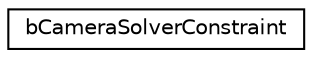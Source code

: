 digraph G
{
  edge [fontname="Helvetica",fontsize="10",labelfontname="Helvetica",labelfontsize="10"];
  node [fontname="Helvetica",fontsize="10",shape=record];
  rankdir=LR;
  Node1 [label="bCameraSolverConstraint",height=0.2,width=0.4,color="black", fillcolor="white", style="filled",URL="$d3/d2e/structbCameraSolverConstraint.html"];
}
